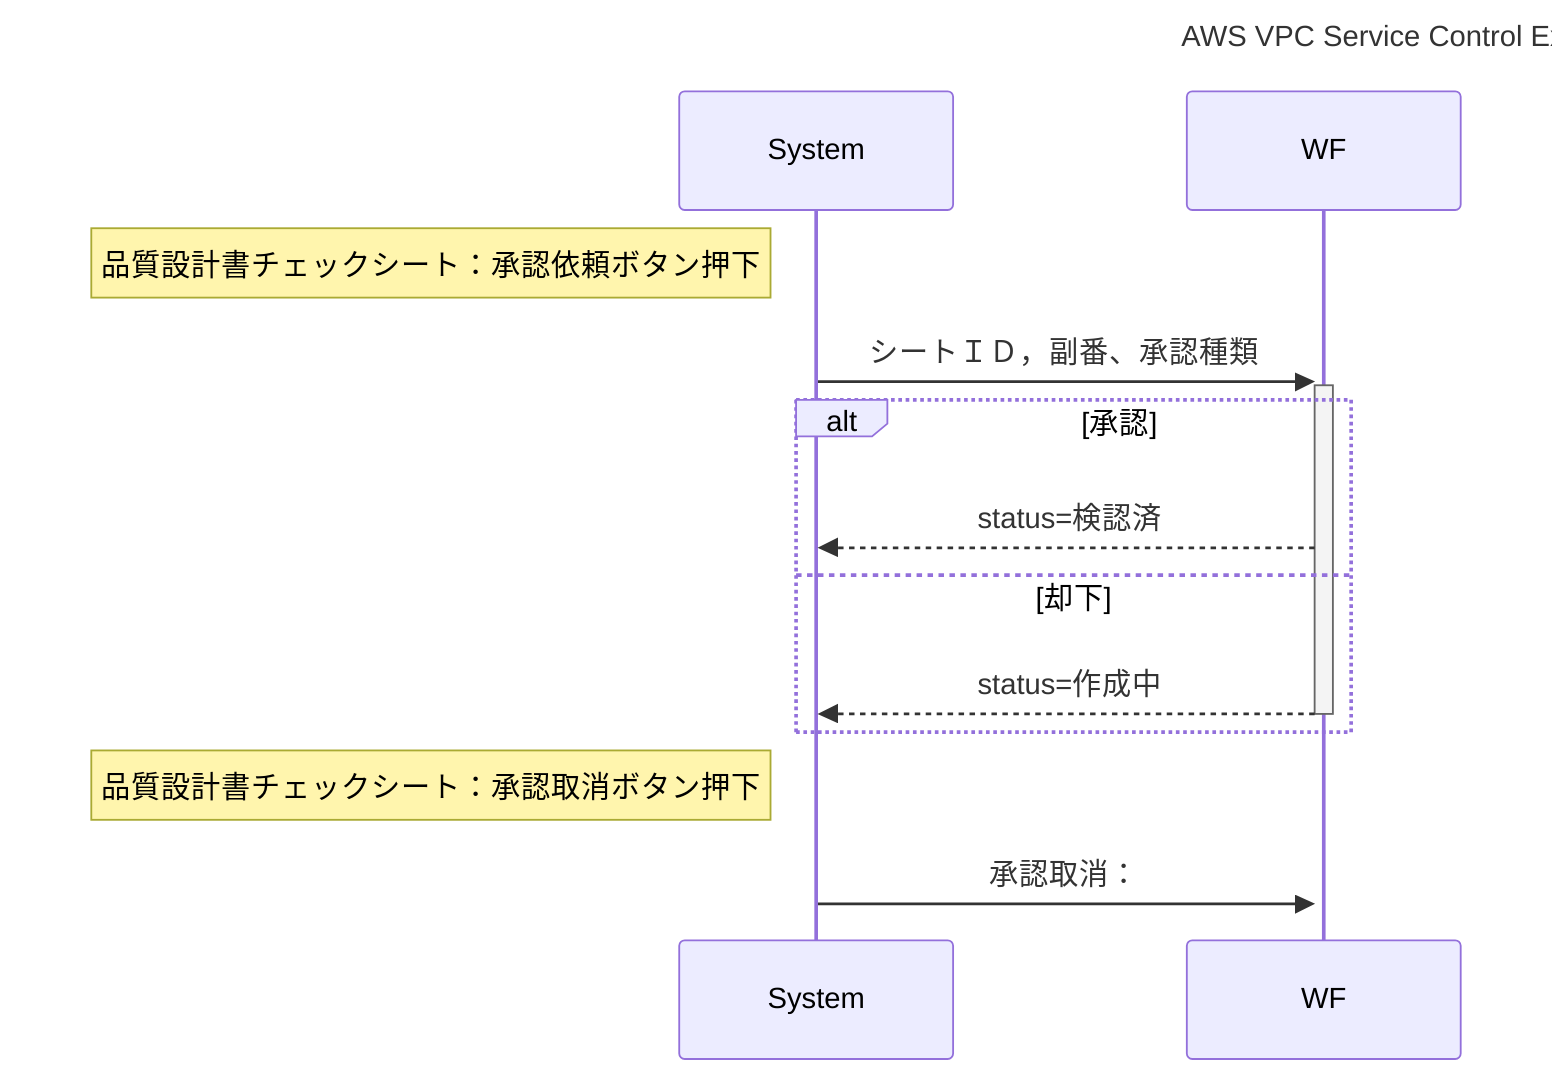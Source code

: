 ---
title: AWS VPC Service Control Example
---
sequenceDiagram
    participant System
    participant WF

    note left of System: 品質設計書チェックシート：承認依頼ボタン押下
    System->>+WF: シートＩＤ，副番、承認種類
    alt 承認
        WF-->>System: status=検認済
    else 却下
        WF-->>-System: status=作成中
    end 

    note left of System: 品質設計書チェックシート：承認取消ボタン押下
    System->>+WF: 承認取消：